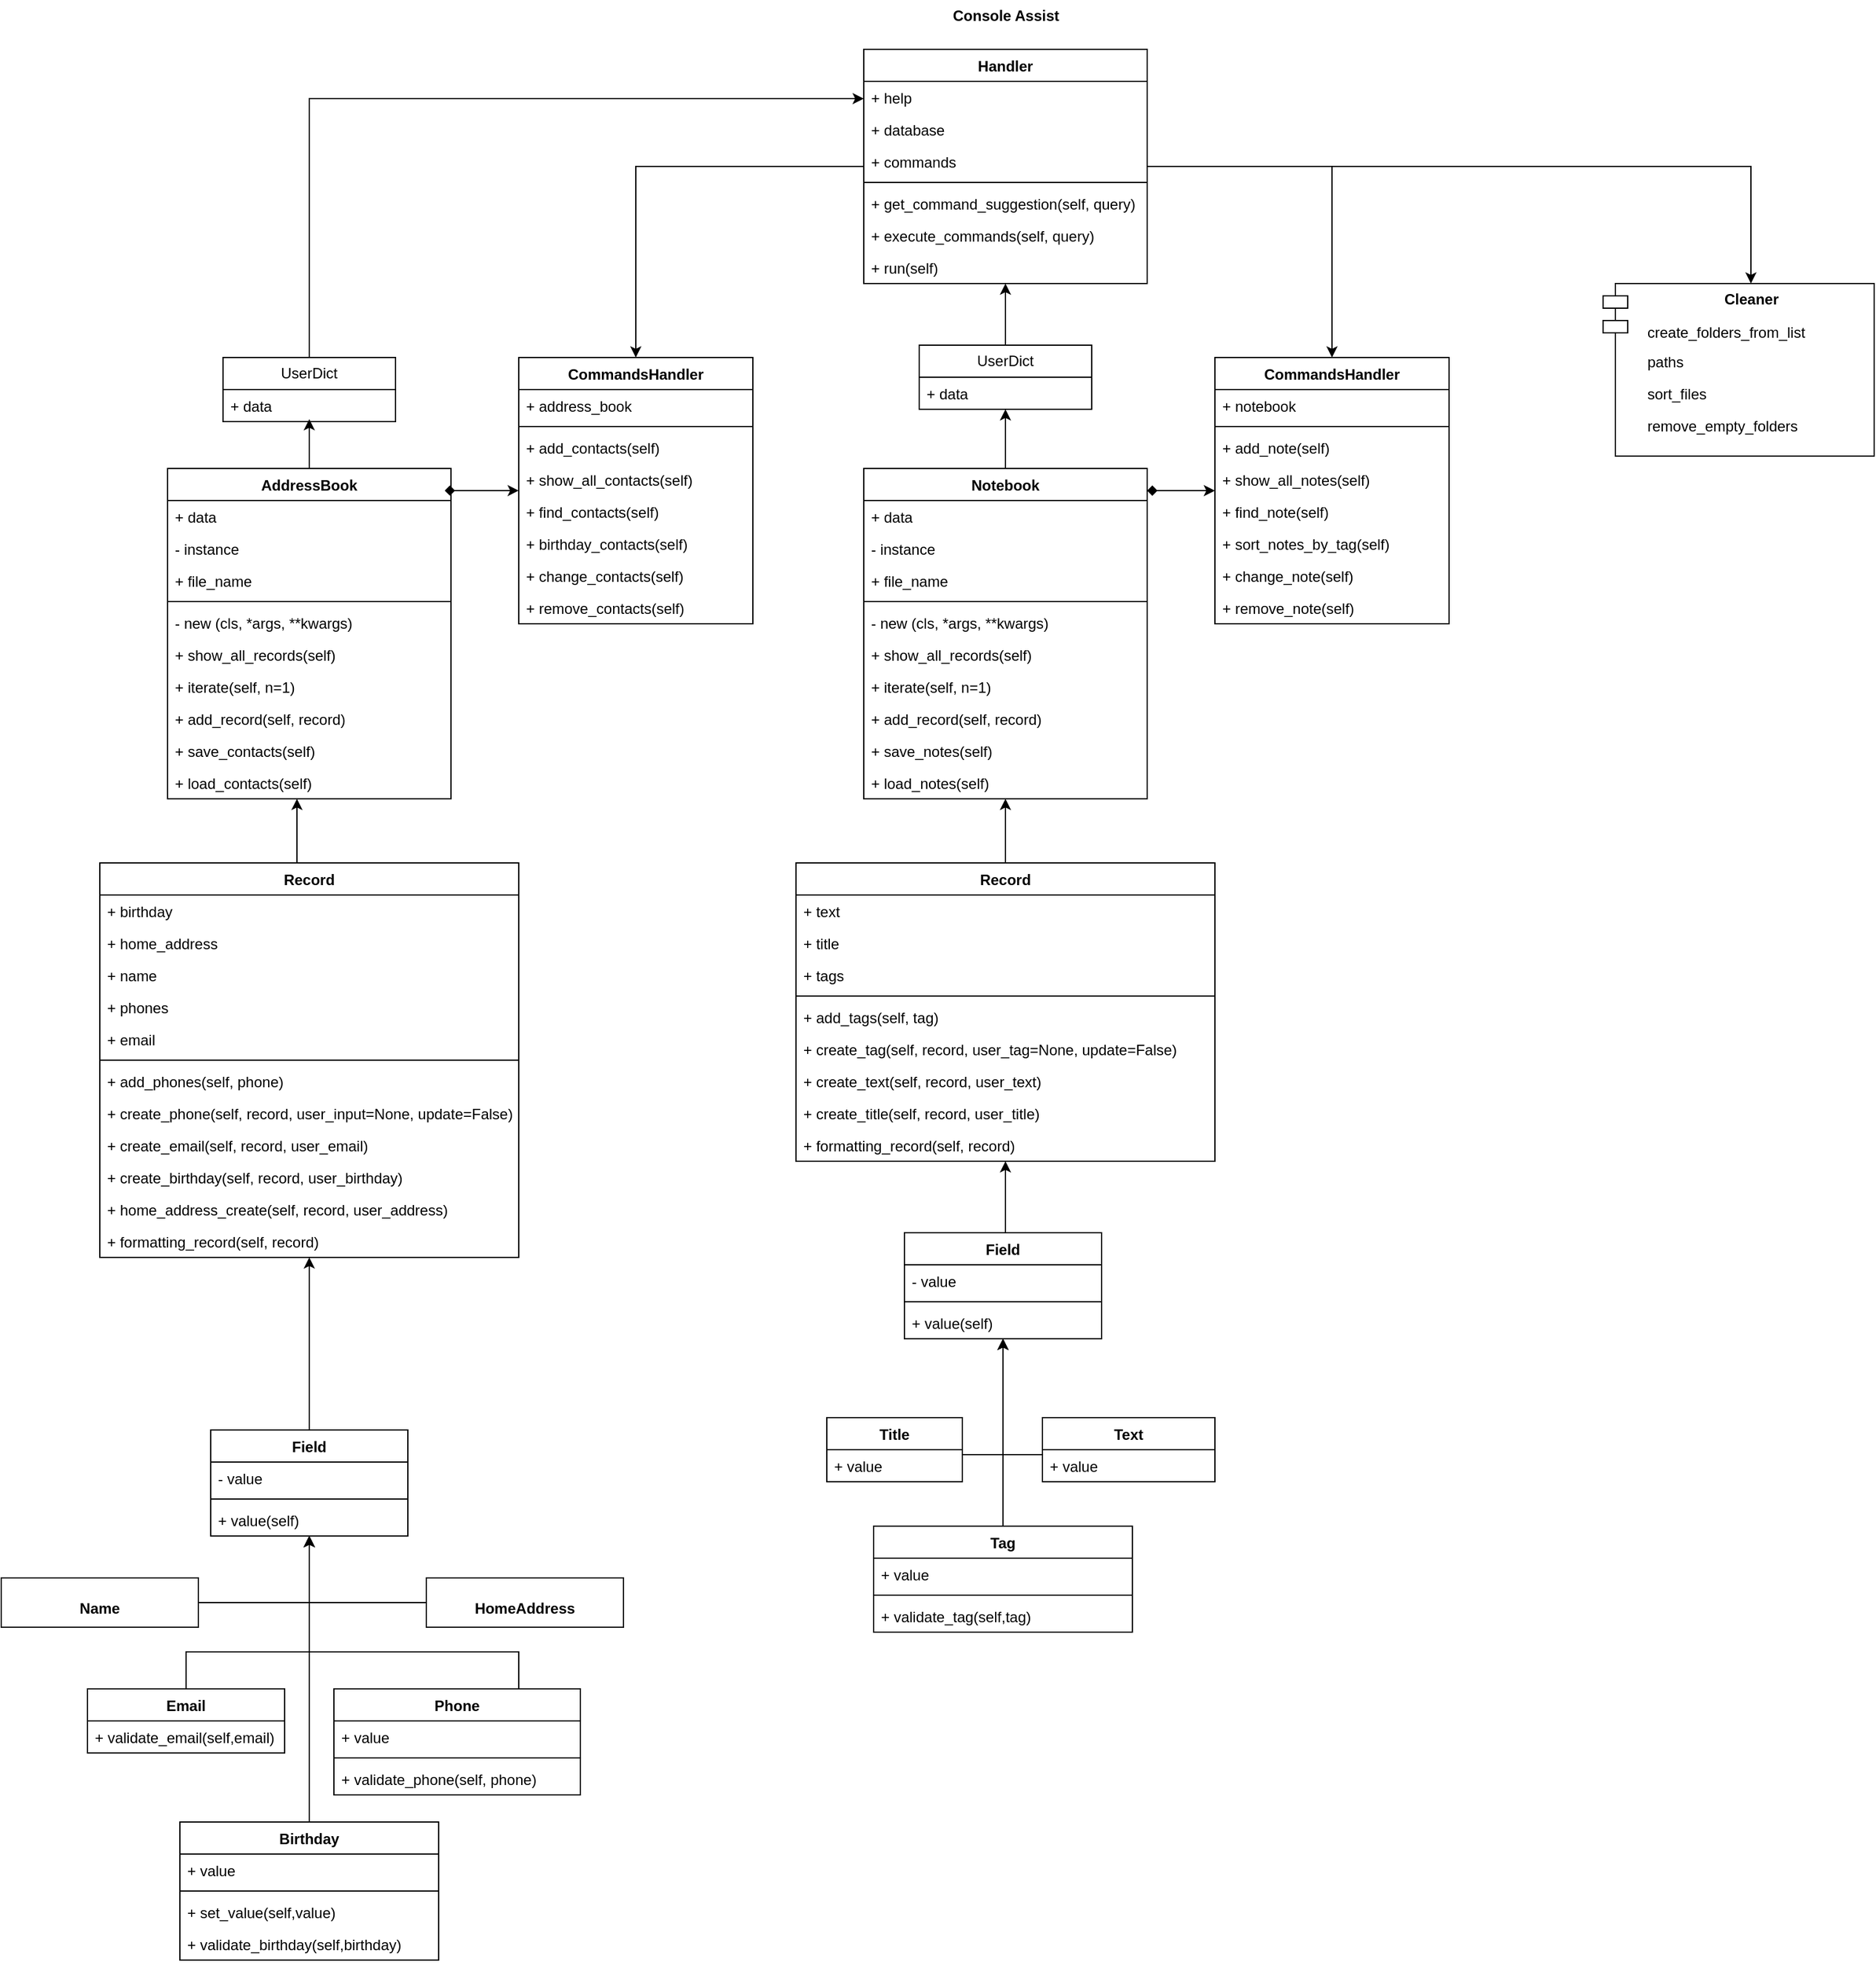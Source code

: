 <mxfile version="21.1.2" type="device">
  <diagram name="Page-1" id="c4acf3e9-155e-7222-9cf6-157b1a14988f">
    <mxGraphModel dx="2212" dy="870" grid="1" gridSize="10" guides="1" tooltips="1" connect="1" arrows="1" fold="1" page="1" pageScale="1" pageWidth="850" pageHeight="1100" background="none" math="0" shadow="0">
      <root>
        <mxCell id="0" />
        <mxCell id="1" parent="0" />
        <mxCell id="0ZI9VP_GlUmrBaYBSFG8-7" value="Console Assist" style="text;align=center;fontStyle=1;verticalAlign=middle;spacingLeft=3;spacingRight=3;strokeColor=none;rotatable=0;points=[[0,0.5],[1,0.5]];portConstraint=eastwest;html=1;" parent="1" vertex="1">
          <mxGeometry x="325" y="10" width="200" height="26" as="geometry" />
        </mxCell>
        <mxCell id="Dd3ZmdGYyWYELju7Y7oA-98" style="edgeStyle=orthogonalEdgeStyle;rounded=0;orthogonalLoop=1;jettySize=auto;html=1;entryX=0.5;entryY=0;entryDx=0;entryDy=0;" parent="1" source="Dd3ZmdGYyWYELju7Y7oA-8" target="Dd3ZmdGYyWYELju7Y7oA-72" edge="1">
          <mxGeometry relative="1" as="geometry" />
        </mxCell>
        <mxCell id="Dd3ZmdGYyWYELju7Y7oA-167" style="edgeStyle=orthogonalEdgeStyle;rounded=0;orthogonalLoop=1;jettySize=auto;html=1;" parent="1" source="Dd3ZmdGYyWYELju7Y7oA-8" target="Dd3ZmdGYyWYELju7Y7oA-156" edge="1">
          <mxGeometry relative="1" as="geometry" />
        </mxCell>
        <mxCell id="Dd3ZmdGYyWYELju7Y7oA-173" style="edgeStyle=orthogonalEdgeStyle;rounded=0;orthogonalLoop=1;jettySize=auto;html=1;" parent="1" source="Dd3ZmdGYyWYELju7Y7oA-8" target="Dd3ZmdGYyWYELju7Y7oA-172" edge="1">
          <mxGeometry relative="1" as="geometry">
            <Array as="points">
              <mxPoint x="1030" y="145" />
            </Array>
          </mxGeometry>
        </mxCell>
        <mxCell id="Dd3ZmdGYyWYELju7Y7oA-8" value="Handler" style="swimlane;fontStyle=1;align=center;verticalAlign=top;childLayout=stackLayout;horizontal=1;startSize=26;horizontalStack=0;resizeParent=1;resizeParentMax=0;resizeLast=0;collapsible=1;marginBottom=0;whiteSpace=wrap;html=1;" parent="1" vertex="1">
          <mxGeometry x="310" y="50" width="230" height="190" as="geometry" />
        </mxCell>
        <mxCell id="Dd3ZmdGYyWYELju7Y7oA-9" value="+ help" style="text;strokeColor=none;fillColor=none;align=left;verticalAlign=top;spacingLeft=4;spacingRight=4;overflow=hidden;rotatable=0;points=[[0,0.5],[1,0.5]];portConstraint=eastwest;whiteSpace=wrap;html=1;" parent="Dd3ZmdGYyWYELju7Y7oA-8" vertex="1">
          <mxGeometry y="26" width="230" height="26" as="geometry" />
        </mxCell>
        <mxCell id="Dd3ZmdGYyWYELju7Y7oA-16" value="+ database" style="text;strokeColor=none;fillColor=none;align=left;verticalAlign=top;spacingLeft=4;spacingRight=4;overflow=hidden;rotatable=0;points=[[0,0.5],[1,0.5]];portConstraint=eastwest;whiteSpace=wrap;html=1;" parent="Dd3ZmdGYyWYELju7Y7oA-8" vertex="1">
          <mxGeometry y="52" width="230" height="26" as="geometry" />
        </mxCell>
        <mxCell id="Dd3ZmdGYyWYELju7Y7oA-15" value="+ commands" style="text;strokeColor=none;fillColor=none;align=left;verticalAlign=top;spacingLeft=4;spacingRight=4;overflow=hidden;rotatable=0;points=[[0,0.5],[1,0.5]];portConstraint=eastwest;whiteSpace=wrap;html=1;" parent="Dd3ZmdGYyWYELju7Y7oA-8" vertex="1">
          <mxGeometry y="78" width="230" height="26" as="geometry" />
        </mxCell>
        <mxCell id="Dd3ZmdGYyWYELju7Y7oA-10" value="" style="line;strokeWidth=1;fillColor=none;align=left;verticalAlign=middle;spacingTop=-1;spacingLeft=3;spacingRight=3;rotatable=0;labelPosition=right;points=[];portConstraint=eastwest;strokeColor=inherit;" parent="Dd3ZmdGYyWYELju7Y7oA-8" vertex="1">
          <mxGeometry y="104" width="230" height="8" as="geometry" />
        </mxCell>
        <mxCell id="Dd3ZmdGYyWYELju7Y7oA-12" value="+ get_command_suggestion(self, query)" style="text;strokeColor=none;fillColor=none;align=left;verticalAlign=top;spacingLeft=4;spacingRight=4;overflow=hidden;rotatable=0;points=[[0,0.5],[1,0.5]];portConstraint=eastwest;whiteSpace=wrap;html=1;" parent="Dd3ZmdGYyWYELju7Y7oA-8" vertex="1">
          <mxGeometry y="112" width="230" height="26" as="geometry" />
        </mxCell>
        <mxCell id="Dd3ZmdGYyWYELju7Y7oA-13" value="+ execute_commands(self, query)" style="text;strokeColor=none;fillColor=none;align=left;verticalAlign=top;spacingLeft=4;spacingRight=4;overflow=hidden;rotatable=0;points=[[0,0.5],[1,0.5]];portConstraint=eastwest;whiteSpace=wrap;html=1;" parent="Dd3ZmdGYyWYELju7Y7oA-8" vertex="1">
          <mxGeometry y="138" width="230" height="26" as="geometry" />
        </mxCell>
        <mxCell id="Dd3ZmdGYyWYELju7Y7oA-11" value="+ run(self)" style="text;strokeColor=none;fillColor=none;align=left;verticalAlign=top;spacingLeft=4;spacingRight=4;overflow=hidden;rotatable=0;points=[[0,0.5],[1,0.5]];portConstraint=eastwest;whiteSpace=wrap;html=1;" parent="Dd3ZmdGYyWYELju7Y7oA-8" vertex="1">
          <mxGeometry y="164" width="230" height="26" as="geometry" />
        </mxCell>
        <mxCell id="Dd3ZmdGYyWYELju7Y7oA-25" style="edgeStyle=orthogonalEdgeStyle;rounded=0;orthogonalLoop=1;jettySize=auto;html=1;" parent="1" source="Dd3ZmdGYyWYELju7Y7oA-20" target="Dd3ZmdGYyWYELju7Y7oA-8" edge="1">
          <mxGeometry relative="1" as="geometry">
            <Array as="points">
              <mxPoint x="-140" y="90" />
            </Array>
          </mxGeometry>
        </mxCell>
        <mxCell id="Dd3ZmdGYyWYELju7Y7oA-20" value="UserDict" style="swimlane;fontStyle=0;childLayout=stackLayout;horizontal=1;startSize=26;fillColor=none;horizontalStack=0;resizeParent=1;resizeParentMax=0;resizeLast=0;collapsible=1;marginBottom=0;whiteSpace=wrap;html=1;" parent="1" vertex="1">
          <mxGeometry x="-210" y="300" width="140" height="52" as="geometry" />
        </mxCell>
        <mxCell id="Dd3ZmdGYyWYELju7Y7oA-21" value="+ data" style="text;strokeColor=none;fillColor=none;align=left;verticalAlign=top;spacingLeft=4;spacingRight=4;overflow=hidden;rotatable=0;points=[[0,0.5],[1,0.5]];portConstraint=eastwest;whiteSpace=wrap;html=1;" parent="Dd3ZmdGYyWYELju7Y7oA-20" vertex="1">
          <mxGeometry y="26" width="140" height="26" as="geometry" />
        </mxCell>
        <mxCell id="Dd3ZmdGYyWYELju7Y7oA-30" style="edgeStyle=orthogonalEdgeStyle;rounded=0;orthogonalLoop=1;jettySize=auto;html=1;" parent="1" source="Dd3ZmdGYyWYELju7Y7oA-26" edge="1">
          <mxGeometry relative="1" as="geometry">
            <mxPoint x="-140" y="350" as="targetPoint" />
          </mxGeometry>
        </mxCell>
        <mxCell id="Dd3ZmdGYyWYELju7Y7oA-26" value="AddressBook" style="swimlane;fontStyle=1;align=center;verticalAlign=top;childLayout=stackLayout;horizontal=1;startSize=26;horizontalStack=0;resizeParent=1;resizeParentMax=0;resizeLast=0;collapsible=1;marginBottom=0;whiteSpace=wrap;html=1;" parent="1" vertex="1">
          <mxGeometry x="-255" y="390" width="230" height="268" as="geometry" />
        </mxCell>
        <mxCell id="Dd3ZmdGYyWYELju7Y7oA-27" value="+ data" style="text;strokeColor=none;fillColor=none;align=left;verticalAlign=top;spacingLeft=4;spacingRight=4;overflow=hidden;rotatable=0;points=[[0,0.5],[1,0.5]];portConstraint=eastwest;whiteSpace=wrap;html=1;" parent="Dd3ZmdGYyWYELju7Y7oA-26" vertex="1">
          <mxGeometry y="26" width="230" height="26" as="geometry" />
        </mxCell>
        <mxCell id="Dd3ZmdGYyWYELju7Y7oA-31" value="- instance" style="text;strokeColor=none;fillColor=none;align=left;verticalAlign=top;spacingLeft=4;spacingRight=4;overflow=hidden;rotatable=0;points=[[0,0.5],[1,0.5]];portConstraint=eastwest;whiteSpace=wrap;html=1;" parent="Dd3ZmdGYyWYELju7Y7oA-26" vertex="1">
          <mxGeometry y="52" width="230" height="26" as="geometry" />
        </mxCell>
        <mxCell id="Dd3ZmdGYyWYELju7Y7oA-32" value="+ file_name" style="text;strokeColor=none;fillColor=none;align=left;verticalAlign=top;spacingLeft=4;spacingRight=4;overflow=hidden;rotatable=0;points=[[0,0.5],[1,0.5]];portConstraint=eastwest;whiteSpace=wrap;html=1;" parent="Dd3ZmdGYyWYELju7Y7oA-26" vertex="1">
          <mxGeometry y="78" width="230" height="26" as="geometry" />
        </mxCell>
        <mxCell id="Dd3ZmdGYyWYELju7Y7oA-28" value="" style="line;strokeWidth=1;fillColor=none;align=left;verticalAlign=middle;spacingTop=-1;spacingLeft=3;spacingRight=3;rotatable=0;labelPosition=right;points=[];portConstraint=eastwest;strokeColor=inherit;" parent="Dd3ZmdGYyWYELju7Y7oA-26" vertex="1">
          <mxGeometry y="104" width="230" height="8" as="geometry" />
        </mxCell>
        <mxCell id="Dd3ZmdGYyWYELju7Y7oA-29" value="- new (cls, *args, **kwargs)" style="text;strokeColor=none;fillColor=none;align=left;verticalAlign=top;spacingLeft=4;spacingRight=4;overflow=hidden;rotatable=0;points=[[0,0.5],[1,0.5]];portConstraint=eastwest;whiteSpace=wrap;html=1;" parent="Dd3ZmdGYyWYELju7Y7oA-26" vertex="1">
          <mxGeometry y="112" width="230" height="26" as="geometry" />
        </mxCell>
        <mxCell id="Dd3ZmdGYyWYELju7Y7oA-35" value="+ show_all_records(self)" style="text;strokeColor=none;fillColor=none;align=left;verticalAlign=top;spacingLeft=4;spacingRight=4;overflow=hidden;rotatable=0;points=[[0,0.5],[1,0.5]];portConstraint=eastwest;whiteSpace=wrap;html=1;" parent="Dd3ZmdGYyWYELju7Y7oA-26" vertex="1">
          <mxGeometry y="138" width="230" height="26" as="geometry" />
        </mxCell>
        <mxCell id="Dd3ZmdGYyWYELju7Y7oA-36" value="+ iterate(self, n=1)" style="text;strokeColor=none;fillColor=none;align=left;verticalAlign=top;spacingLeft=4;spacingRight=4;overflow=hidden;rotatable=0;points=[[0,0.5],[1,0.5]];portConstraint=eastwest;whiteSpace=wrap;html=1;" parent="Dd3ZmdGYyWYELju7Y7oA-26" vertex="1">
          <mxGeometry y="164" width="230" height="26" as="geometry" />
        </mxCell>
        <mxCell id="Dd3ZmdGYyWYELju7Y7oA-34" value="+ add_record(self, record)" style="text;strokeColor=none;fillColor=none;align=left;verticalAlign=top;spacingLeft=4;spacingRight=4;overflow=hidden;rotatable=0;points=[[0,0.5],[1,0.5]];portConstraint=eastwest;whiteSpace=wrap;html=1;" parent="Dd3ZmdGYyWYELju7Y7oA-26" vertex="1">
          <mxGeometry y="190" width="230" height="26" as="geometry" />
        </mxCell>
        <mxCell id="Dd3ZmdGYyWYELju7Y7oA-37" value="+ save_contacts(self)" style="text;strokeColor=none;fillColor=none;align=left;verticalAlign=top;spacingLeft=4;spacingRight=4;overflow=hidden;rotatable=0;points=[[0,0.5],[1,0.5]];portConstraint=eastwest;whiteSpace=wrap;html=1;" parent="Dd3ZmdGYyWYELju7Y7oA-26" vertex="1">
          <mxGeometry y="216" width="230" height="26" as="geometry" />
        </mxCell>
        <mxCell id="Dd3ZmdGYyWYELju7Y7oA-38" value="+ load_contacts(self)" style="text;strokeColor=none;fillColor=none;align=left;verticalAlign=top;spacingLeft=4;spacingRight=4;overflow=hidden;rotatable=0;points=[[0,0.5],[1,0.5]];portConstraint=eastwest;whiteSpace=wrap;html=1;" parent="Dd3ZmdGYyWYELju7Y7oA-26" vertex="1">
          <mxGeometry y="242" width="230" height="26" as="geometry" />
        </mxCell>
        <mxCell id="Dd3ZmdGYyWYELju7Y7oA-96" style="edgeStyle=orthogonalEdgeStyle;rounded=0;orthogonalLoop=1;jettySize=auto;html=1;" parent="1" source="Dd3ZmdGYyWYELju7Y7oA-39" target="Dd3ZmdGYyWYELju7Y7oA-81" edge="1">
          <mxGeometry relative="1" as="geometry" />
        </mxCell>
        <mxCell id="Dd3ZmdGYyWYELju7Y7oA-99" style="edgeStyle=orthogonalEdgeStyle;rounded=0;orthogonalLoop=1;jettySize=auto;html=1;entryX=0.978;entryY=0.067;entryDx=0;entryDy=0;entryPerimeter=0;endArrow=diamond;endFill=1;startArrow=classic;startFill=1;" parent="1" source="Dd3ZmdGYyWYELju7Y7oA-72" target="Dd3ZmdGYyWYELju7Y7oA-26" edge="1">
          <mxGeometry relative="1" as="geometry" />
        </mxCell>
        <mxCell id="Dd3ZmdGYyWYELju7Y7oA-72" value="CommandsHandler" style="swimlane;fontStyle=1;align=center;verticalAlign=top;childLayout=stackLayout;horizontal=1;startSize=26;horizontalStack=0;resizeParent=1;resizeParentMax=0;resizeLast=0;collapsible=1;marginBottom=0;whiteSpace=wrap;html=1;" parent="1" vertex="1">
          <mxGeometry x="30" y="300" width="190" height="216" as="geometry" />
        </mxCell>
        <mxCell id="Dd3ZmdGYyWYELju7Y7oA-73" value="+ address_book" style="text;strokeColor=none;fillColor=none;align=left;verticalAlign=top;spacingLeft=4;spacingRight=4;overflow=hidden;rotatable=0;points=[[0,0.5],[1,0.5]];portConstraint=eastwest;whiteSpace=wrap;html=1;" parent="Dd3ZmdGYyWYELju7Y7oA-72" vertex="1">
          <mxGeometry y="26" width="190" height="26" as="geometry" />
        </mxCell>
        <mxCell id="Dd3ZmdGYyWYELju7Y7oA-74" value="" style="line;strokeWidth=1;fillColor=none;align=left;verticalAlign=middle;spacingTop=-1;spacingLeft=3;spacingRight=3;rotatable=0;labelPosition=right;points=[];portConstraint=eastwest;strokeColor=inherit;" parent="Dd3ZmdGYyWYELju7Y7oA-72" vertex="1">
          <mxGeometry y="52" width="190" height="8" as="geometry" />
        </mxCell>
        <mxCell id="Dd3ZmdGYyWYELju7Y7oA-75" value="+ add_contacts(self)" style="text;strokeColor=none;fillColor=none;align=left;verticalAlign=top;spacingLeft=4;spacingRight=4;overflow=hidden;rotatable=0;points=[[0,0.5],[1,0.5]];portConstraint=eastwest;whiteSpace=wrap;html=1;" parent="Dd3ZmdGYyWYELju7Y7oA-72" vertex="1">
          <mxGeometry y="60" width="190" height="26" as="geometry" />
        </mxCell>
        <mxCell id="Dd3ZmdGYyWYELju7Y7oA-76" value="+ show_all_contacts(self)" style="text;strokeColor=none;fillColor=none;align=left;verticalAlign=top;spacingLeft=4;spacingRight=4;overflow=hidden;rotatable=0;points=[[0,0.5],[1,0.5]];portConstraint=eastwest;whiteSpace=wrap;html=1;" parent="Dd3ZmdGYyWYELju7Y7oA-72" vertex="1">
          <mxGeometry y="86" width="190" height="26" as="geometry" />
        </mxCell>
        <mxCell id="Dd3ZmdGYyWYELju7Y7oA-79" value="+ find_contacts(self)" style="text;strokeColor=none;fillColor=none;align=left;verticalAlign=top;spacingLeft=4;spacingRight=4;overflow=hidden;rotatable=0;points=[[0,0.5],[1,0.5]];portConstraint=eastwest;whiteSpace=wrap;html=1;" parent="Dd3ZmdGYyWYELju7Y7oA-72" vertex="1">
          <mxGeometry y="112" width="190" height="26" as="geometry" />
        </mxCell>
        <mxCell id="Dd3ZmdGYyWYELju7Y7oA-80" value="+ birthday_contacts(self)" style="text;strokeColor=none;fillColor=none;align=left;verticalAlign=top;spacingLeft=4;spacingRight=4;overflow=hidden;rotatable=0;points=[[0,0.5],[1,0.5]];portConstraint=eastwest;whiteSpace=wrap;html=1;" parent="Dd3ZmdGYyWYELju7Y7oA-72" vertex="1">
          <mxGeometry y="138" width="190" height="26" as="geometry" />
        </mxCell>
        <mxCell id="Dd3ZmdGYyWYELju7Y7oA-78" value="+ change_contacts(self)" style="text;strokeColor=none;fillColor=none;align=left;verticalAlign=top;spacingLeft=4;spacingRight=4;overflow=hidden;rotatable=0;points=[[0,0.5],[1,0.5]];portConstraint=eastwest;whiteSpace=wrap;html=1;" parent="Dd3ZmdGYyWYELju7Y7oA-72" vertex="1">
          <mxGeometry y="164" width="190" height="26" as="geometry" />
        </mxCell>
        <mxCell id="Dd3ZmdGYyWYELju7Y7oA-77" value="+ remove_contacts(self)" style="text;strokeColor=none;fillColor=none;align=left;verticalAlign=top;spacingLeft=4;spacingRight=4;overflow=hidden;rotatable=0;points=[[0,0.5],[1,0.5]];portConstraint=eastwest;whiteSpace=wrap;html=1;" parent="Dd3ZmdGYyWYELju7Y7oA-72" vertex="1">
          <mxGeometry y="190" width="190" height="26" as="geometry" />
        </mxCell>
        <mxCell id="Dd3ZmdGYyWYELju7Y7oA-94" style="edgeStyle=orthogonalEdgeStyle;rounded=0;orthogonalLoop=1;jettySize=auto;html=1;" parent="1" source="Dd3ZmdGYyWYELju7Y7oA-81" target="Dd3ZmdGYyWYELju7Y7oA-26" edge="1">
          <mxGeometry relative="1" as="geometry">
            <Array as="points">
              <mxPoint x="-150" y="690" />
              <mxPoint x="-150" y="690" />
            </Array>
          </mxGeometry>
        </mxCell>
        <mxCell id="Dd3ZmdGYyWYELju7Y7oA-81" value="Record" style="swimlane;fontStyle=1;align=center;verticalAlign=top;childLayout=stackLayout;horizontal=1;startSize=26;horizontalStack=0;resizeParent=1;resizeParentMax=0;resizeLast=0;collapsible=1;marginBottom=0;whiteSpace=wrap;html=1;" parent="1" vertex="1">
          <mxGeometry x="-310" y="710" width="340" height="320" as="geometry" />
        </mxCell>
        <mxCell id="Dd3ZmdGYyWYELju7Y7oA-82" value="+ birthday" style="text;strokeColor=none;fillColor=none;align=left;verticalAlign=top;spacingLeft=4;spacingRight=4;overflow=hidden;rotatable=0;points=[[0,0.5],[1,0.5]];portConstraint=eastwest;whiteSpace=wrap;html=1;" parent="Dd3ZmdGYyWYELju7Y7oA-81" vertex="1">
          <mxGeometry y="26" width="340" height="26" as="geometry" />
        </mxCell>
        <mxCell id="Dd3ZmdGYyWYELju7Y7oA-85" value="+ home_address" style="text;strokeColor=none;fillColor=none;align=left;verticalAlign=top;spacingLeft=4;spacingRight=4;overflow=hidden;rotatable=0;points=[[0,0.5],[1,0.5]];portConstraint=eastwest;whiteSpace=wrap;html=1;" parent="Dd3ZmdGYyWYELju7Y7oA-81" vertex="1">
          <mxGeometry y="52" width="340" height="26" as="geometry" />
        </mxCell>
        <mxCell id="Dd3ZmdGYyWYELju7Y7oA-88" value="+ name" style="text;strokeColor=none;fillColor=none;align=left;verticalAlign=top;spacingLeft=4;spacingRight=4;overflow=hidden;rotatable=0;points=[[0,0.5],[1,0.5]];portConstraint=eastwest;whiteSpace=wrap;html=1;" parent="Dd3ZmdGYyWYELju7Y7oA-81" vertex="1">
          <mxGeometry y="78" width="340" height="26" as="geometry" />
        </mxCell>
        <mxCell id="Dd3ZmdGYyWYELju7Y7oA-87" value="+ phones" style="text;strokeColor=none;fillColor=none;align=left;verticalAlign=top;spacingLeft=4;spacingRight=4;overflow=hidden;rotatable=0;points=[[0,0.5],[1,0.5]];portConstraint=eastwest;whiteSpace=wrap;html=1;" parent="Dd3ZmdGYyWYELju7Y7oA-81" vertex="1">
          <mxGeometry y="104" width="340" height="26" as="geometry" />
        </mxCell>
        <mxCell id="Dd3ZmdGYyWYELju7Y7oA-86" value="+ email" style="text;strokeColor=none;fillColor=none;align=left;verticalAlign=top;spacingLeft=4;spacingRight=4;overflow=hidden;rotatable=0;points=[[0,0.5],[1,0.5]];portConstraint=eastwest;whiteSpace=wrap;html=1;" parent="Dd3ZmdGYyWYELju7Y7oA-81" vertex="1">
          <mxGeometry y="130" width="340" height="26" as="geometry" />
        </mxCell>
        <mxCell id="Dd3ZmdGYyWYELju7Y7oA-83" value="" style="line;strokeWidth=1;fillColor=none;align=left;verticalAlign=middle;spacingTop=-1;spacingLeft=3;spacingRight=3;rotatable=0;labelPosition=right;points=[];portConstraint=eastwest;strokeColor=inherit;" parent="Dd3ZmdGYyWYELju7Y7oA-81" vertex="1">
          <mxGeometry y="156" width="340" height="8" as="geometry" />
        </mxCell>
        <mxCell id="Dd3ZmdGYyWYELju7Y7oA-84" value="+ add_phones(self, phone)" style="text;strokeColor=none;fillColor=none;align=left;verticalAlign=top;spacingLeft=4;spacingRight=4;overflow=hidden;rotatable=0;points=[[0,0.5],[1,0.5]];portConstraint=eastwest;whiteSpace=wrap;html=1;" parent="Dd3ZmdGYyWYELju7Y7oA-81" vertex="1">
          <mxGeometry y="164" width="340" height="26" as="geometry" />
        </mxCell>
        <mxCell id="Dd3ZmdGYyWYELju7Y7oA-89" value="+ create_phone(self, record, user_input=None, update=False)" style="text;strokeColor=none;fillColor=none;align=left;verticalAlign=top;spacingLeft=4;spacingRight=4;overflow=hidden;rotatable=0;points=[[0,0.5],[1,0.5]];portConstraint=eastwest;whiteSpace=wrap;html=1;" parent="Dd3ZmdGYyWYELju7Y7oA-81" vertex="1">
          <mxGeometry y="190" width="340" height="26" as="geometry" />
        </mxCell>
        <mxCell id="Dd3ZmdGYyWYELju7Y7oA-91" value="+ create_email(self, record, user_email)" style="text;strokeColor=none;fillColor=none;align=left;verticalAlign=top;spacingLeft=4;spacingRight=4;overflow=hidden;rotatable=0;points=[[0,0.5],[1,0.5]];portConstraint=eastwest;whiteSpace=wrap;html=1;" parent="Dd3ZmdGYyWYELju7Y7oA-81" vertex="1">
          <mxGeometry y="216" width="340" height="26" as="geometry" />
        </mxCell>
        <mxCell id="Dd3ZmdGYyWYELju7Y7oA-92" value="+ create_birthday(self, record, user_birthday)" style="text;strokeColor=none;fillColor=none;align=left;verticalAlign=top;spacingLeft=4;spacingRight=4;overflow=hidden;rotatable=0;points=[[0,0.5],[1,0.5]];portConstraint=eastwest;whiteSpace=wrap;html=1;" parent="Dd3ZmdGYyWYELju7Y7oA-81" vertex="1">
          <mxGeometry y="242" width="340" height="26" as="geometry" />
        </mxCell>
        <mxCell id="Dd3ZmdGYyWYELju7Y7oA-90" value="+ home_address_create(self, record, user_address)" style="text;strokeColor=none;fillColor=none;align=left;verticalAlign=top;spacingLeft=4;spacingRight=4;overflow=hidden;rotatable=0;points=[[0,0.5],[1,0.5]];portConstraint=eastwest;whiteSpace=wrap;html=1;" parent="Dd3ZmdGYyWYELju7Y7oA-81" vertex="1">
          <mxGeometry y="268" width="340" height="26" as="geometry" />
        </mxCell>
        <mxCell id="Dd3ZmdGYyWYELju7Y7oA-93" value="+ formatting_record(self, record)" style="text;strokeColor=none;fillColor=none;align=left;verticalAlign=top;spacingLeft=4;spacingRight=4;overflow=hidden;rotatable=0;points=[[0,0.5],[1,0.5]];portConstraint=eastwest;whiteSpace=wrap;html=1;" parent="Dd3ZmdGYyWYELju7Y7oA-81" vertex="1">
          <mxGeometry y="294" width="340" height="26" as="geometry" />
        </mxCell>
        <mxCell id="Dd3ZmdGYyWYELju7Y7oA-97" value="" style="group" parent="1" vertex="1" connectable="0">
          <mxGeometry x="-390" y="1170" width="505" height="430" as="geometry" />
        </mxCell>
        <mxCell id="Dd3ZmdGYyWYELju7Y7oA-39" value="Field" style="swimlane;fontStyle=1;align=center;verticalAlign=top;childLayout=stackLayout;horizontal=1;startSize=26;horizontalStack=0;resizeParent=1;resizeParentMax=0;resizeLast=0;collapsible=1;marginBottom=0;whiteSpace=wrap;html=1;" parent="Dd3ZmdGYyWYELju7Y7oA-97" vertex="1">
          <mxGeometry x="170" width="160" height="86" as="geometry" />
        </mxCell>
        <mxCell id="Dd3ZmdGYyWYELju7Y7oA-40" value="- value" style="text;strokeColor=none;fillColor=none;align=left;verticalAlign=top;spacingLeft=4;spacingRight=4;overflow=hidden;rotatable=0;points=[[0,0.5],[1,0.5]];portConstraint=eastwest;whiteSpace=wrap;html=1;" parent="Dd3ZmdGYyWYELju7Y7oA-39" vertex="1">
          <mxGeometry y="26" width="160" height="26" as="geometry" />
        </mxCell>
        <mxCell id="Dd3ZmdGYyWYELju7Y7oA-41" value="" style="line;strokeWidth=1;fillColor=none;align=left;verticalAlign=middle;spacingTop=-1;spacingLeft=3;spacingRight=3;rotatable=0;labelPosition=right;points=[];portConstraint=eastwest;strokeColor=inherit;" parent="Dd3ZmdGYyWYELju7Y7oA-39" vertex="1">
          <mxGeometry y="52" width="160" height="8" as="geometry" />
        </mxCell>
        <mxCell id="Dd3ZmdGYyWYELju7Y7oA-42" value="+ value(self)" style="text;strokeColor=none;fillColor=none;align=left;verticalAlign=top;spacingLeft=4;spacingRight=4;overflow=hidden;rotatable=0;points=[[0,0.5],[1,0.5]];portConstraint=eastwest;whiteSpace=wrap;html=1;" parent="Dd3ZmdGYyWYELju7Y7oA-39" vertex="1">
          <mxGeometry y="60" width="160" height="26" as="geometry" />
        </mxCell>
        <mxCell id="Dd3ZmdGYyWYELju7Y7oA-68" style="edgeStyle=orthogonalEdgeStyle;rounded=0;orthogonalLoop=1;jettySize=auto;html=1;" parent="Dd3ZmdGYyWYELju7Y7oA-97" source="Dd3ZmdGYyWYELju7Y7oA-48" target="Dd3ZmdGYyWYELju7Y7oA-39" edge="1">
          <mxGeometry relative="1" as="geometry">
            <Array as="points">
              <mxPoint x="250" y="180" />
            </Array>
          </mxGeometry>
        </mxCell>
        <mxCell id="Dd3ZmdGYyWYELju7Y7oA-48" value="Email" style="swimlane;fontStyle=1;align=center;verticalAlign=top;childLayout=stackLayout;horizontal=1;startSize=26;horizontalStack=0;resizeParent=1;resizeParentMax=0;resizeLast=0;collapsible=1;marginBottom=0;whiteSpace=wrap;html=1;" parent="Dd3ZmdGYyWYELju7Y7oA-97" vertex="1">
          <mxGeometry x="70" y="210" width="160" height="52" as="geometry" />
        </mxCell>
        <mxCell id="Dd3ZmdGYyWYELju7Y7oA-51" value="+ validate_email(self,email)" style="text;strokeColor=none;fillColor=none;align=left;verticalAlign=top;spacingLeft=4;spacingRight=4;overflow=hidden;rotatable=0;points=[[0,0.5],[1,0.5]];portConstraint=eastwest;whiteSpace=wrap;html=1;" parent="Dd3ZmdGYyWYELju7Y7oA-48" vertex="1">
          <mxGeometry y="26" width="160" height="26" as="geometry" />
        </mxCell>
        <mxCell id="Dd3ZmdGYyWYELju7Y7oA-69" style="edgeStyle=orthogonalEdgeStyle;rounded=0;orthogonalLoop=1;jettySize=auto;html=1;" parent="Dd3ZmdGYyWYELju7Y7oA-97" source="Dd3ZmdGYyWYELju7Y7oA-53" target="Dd3ZmdGYyWYELju7Y7oA-39" edge="1">
          <mxGeometry relative="1" as="geometry">
            <Array as="points">
              <mxPoint x="420" y="180" />
              <mxPoint x="250" y="180" />
            </Array>
          </mxGeometry>
        </mxCell>
        <mxCell id="Dd3ZmdGYyWYELju7Y7oA-53" value="Phone" style="swimlane;fontStyle=1;align=center;verticalAlign=top;childLayout=stackLayout;horizontal=1;startSize=26;horizontalStack=0;resizeParent=1;resizeParentMax=0;resizeLast=0;collapsible=1;marginBottom=0;whiteSpace=wrap;html=1;" parent="Dd3ZmdGYyWYELju7Y7oA-97" vertex="1">
          <mxGeometry x="270" y="210" width="200" height="86" as="geometry" />
        </mxCell>
        <mxCell id="Dd3ZmdGYyWYELju7Y7oA-54" value="+ value" style="text;strokeColor=none;fillColor=none;align=left;verticalAlign=top;spacingLeft=4;spacingRight=4;overflow=hidden;rotatable=0;points=[[0,0.5],[1,0.5]];portConstraint=eastwest;whiteSpace=wrap;html=1;" parent="Dd3ZmdGYyWYELju7Y7oA-53" vertex="1">
          <mxGeometry y="26" width="200" height="26" as="geometry" />
        </mxCell>
        <mxCell id="Dd3ZmdGYyWYELju7Y7oA-55" value="" style="line;strokeWidth=1;fillColor=none;align=left;verticalAlign=middle;spacingTop=-1;spacingLeft=3;spacingRight=3;rotatable=0;labelPosition=right;points=[];portConstraint=eastwest;strokeColor=inherit;" parent="Dd3ZmdGYyWYELju7Y7oA-53" vertex="1">
          <mxGeometry y="52" width="200" height="8" as="geometry" />
        </mxCell>
        <mxCell id="Dd3ZmdGYyWYELju7Y7oA-56" value="+ validate_phone(self, phone)" style="text;strokeColor=none;fillColor=none;align=left;verticalAlign=top;spacingLeft=4;spacingRight=4;overflow=hidden;rotatable=0;points=[[0,0.5],[1,0.5]];portConstraint=eastwest;whiteSpace=wrap;html=1;" parent="Dd3ZmdGYyWYELju7Y7oA-53" vertex="1">
          <mxGeometry y="60" width="200" height="26" as="geometry" />
        </mxCell>
        <mxCell id="Dd3ZmdGYyWYELju7Y7oA-70" style="edgeStyle=orthogonalEdgeStyle;rounded=0;orthogonalLoop=1;jettySize=auto;html=1;" parent="Dd3ZmdGYyWYELju7Y7oA-97" source="Dd3ZmdGYyWYELju7Y7oA-57" target="Dd3ZmdGYyWYELju7Y7oA-39" edge="1">
          <mxGeometry relative="1" as="geometry" />
        </mxCell>
        <mxCell id="Dd3ZmdGYyWYELju7Y7oA-57" value="&lt;p style=&quot;margin:0px;margin-top:4px;text-align:center;&quot;&gt;&lt;br&gt;&lt;b&gt;HomeAddress&lt;/b&gt;&lt;/p&gt;" style="verticalAlign=top;align=left;overflow=fill;fontSize=12;fontFamily=Helvetica;html=1;whiteSpace=wrap;" parent="Dd3ZmdGYyWYELju7Y7oA-97" vertex="1">
          <mxGeometry x="345" y="120" width="160" height="40" as="geometry" />
        </mxCell>
        <mxCell id="Dd3ZmdGYyWYELju7Y7oA-67" style="edgeStyle=orthogonalEdgeStyle;rounded=0;orthogonalLoop=1;jettySize=auto;html=1;" parent="Dd3ZmdGYyWYELju7Y7oA-97" source="Dd3ZmdGYyWYELju7Y7oA-60" target="Dd3ZmdGYyWYELju7Y7oA-39" edge="1">
          <mxGeometry relative="1" as="geometry" />
        </mxCell>
        <mxCell id="Dd3ZmdGYyWYELju7Y7oA-60" value="&lt;p style=&quot;margin:0px;margin-top:4px;text-align:center;&quot;&gt;&lt;br&gt;&lt;b&gt;Name&lt;/b&gt;&lt;/p&gt;" style="verticalAlign=top;align=left;overflow=fill;fontSize=12;fontFamily=Helvetica;html=1;whiteSpace=wrap;" parent="Dd3ZmdGYyWYELju7Y7oA-97" vertex="1">
          <mxGeometry y="120" width="160" height="40" as="geometry" />
        </mxCell>
        <mxCell id="Dd3ZmdGYyWYELju7Y7oA-71" style="edgeStyle=orthogonalEdgeStyle;rounded=0;orthogonalLoop=1;jettySize=auto;html=1;" parent="Dd3ZmdGYyWYELju7Y7oA-97" source="Dd3ZmdGYyWYELju7Y7oA-62" target="Dd3ZmdGYyWYELju7Y7oA-39" edge="1">
          <mxGeometry relative="1" as="geometry" />
        </mxCell>
        <mxCell id="Dd3ZmdGYyWYELju7Y7oA-62" value="Birthday" style="swimlane;fontStyle=1;align=center;verticalAlign=top;childLayout=stackLayout;horizontal=1;startSize=26;horizontalStack=0;resizeParent=1;resizeParentMax=0;resizeLast=0;collapsible=1;marginBottom=0;whiteSpace=wrap;html=1;" parent="Dd3ZmdGYyWYELju7Y7oA-97" vertex="1">
          <mxGeometry x="145" y="318" width="210" height="112" as="geometry" />
        </mxCell>
        <mxCell id="Dd3ZmdGYyWYELju7Y7oA-63" value="+ value" style="text;strokeColor=none;fillColor=none;align=left;verticalAlign=top;spacingLeft=4;spacingRight=4;overflow=hidden;rotatable=0;points=[[0,0.5],[1,0.5]];portConstraint=eastwest;whiteSpace=wrap;html=1;" parent="Dd3ZmdGYyWYELju7Y7oA-62" vertex="1">
          <mxGeometry y="26" width="210" height="26" as="geometry" />
        </mxCell>
        <mxCell id="Dd3ZmdGYyWYELju7Y7oA-64" value="" style="line;strokeWidth=1;fillColor=none;align=left;verticalAlign=middle;spacingTop=-1;spacingLeft=3;spacingRight=3;rotatable=0;labelPosition=right;points=[];portConstraint=eastwest;strokeColor=inherit;" parent="Dd3ZmdGYyWYELju7Y7oA-62" vertex="1">
          <mxGeometry y="52" width="210" height="8" as="geometry" />
        </mxCell>
        <mxCell id="Dd3ZmdGYyWYELju7Y7oA-65" value="+ set_value(self,value)" style="text;strokeColor=none;fillColor=none;align=left;verticalAlign=top;spacingLeft=4;spacingRight=4;overflow=hidden;rotatable=0;points=[[0,0.5],[1,0.5]];portConstraint=eastwest;whiteSpace=wrap;html=1;" parent="Dd3ZmdGYyWYELju7Y7oA-62" vertex="1">
          <mxGeometry y="60" width="210" height="26" as="geometry" />
        </mxCell>
        <mxCell id="Dd3ZmdGYyWYELju7Y7oA-66" value="+ validate_birthday(self,birthday)&amp;nbsp;" style="text;strokeColor=none;fillColor=none;align=left;verticalAlign=top;spacingLeft=4;spacingRight=4;overflow=hidden;rotatable=0;points=[[0,0.5],[1,0.5]];portConstraint=eastwest;whiteSpace=wrap;html=1;" parent="Dd3ZmdGYyWYELju7Y7oA-62" vertex="1">
          <mxGeometry y="86" width="210" height="26" as="geometry" />
        </mxCell>
        <mxCell id="Dd3ZmdGYyWYELju7Y7oA-113" style="edgeStyle=orthogonalEdgeStyle;rounded=0;orthogonalLoop=1;jettySize=auto;html=1;" parent="1" source="Dd3ZmdGYyWYELju7Y7oA-100" target="Dd3ZmdGYyWYELju7Y7oA-8" edge="1">
          <mxGeometry relative="1" as="geometry" />
        </mxCell>
        <mxCell id="Dd3ZmdGYyWYELju7Y7oA-100" value="UserDict" style="swimlane;fontStyle=0;childLayout=stackLayout;horizontal=1;startSize=26;fillColor=none;horizontalStack=0;resizeParent=1;resizeParentMax=0;resizeLast=0;collapsible=1;marginBottom=0;whiteSpace=wrap;html=1;" parent="1" vertex="1">
          <mxGeometry x="355" y="290" width="140" height="52" as="geometry" />
        </mxCell>
        <mxCell id="Dd3ZmdGYyWYELju7Y7oA-101" value="+ data" style="text;strokeColor=none;fillColor=none;align=left;verticalAlign=top;spacingLeft=4;spacingRight=4;overflow=hidden;rotatable=0;points=[[0,0.5],[1,0.5]];portConstraint=eastwest;whiteSpace=wrap;html=1;" parent="Dd3ZmdGYyWYELju7Y7oA-100" vertex="1">
          <mxGeometry y="26" width="140" height="26" as="geometry" />
        </mxCell>
        <mxCell id="Dd3ZmdGYyWYELju7Y7oA-114" style="edgeStyle=orthogonalEdgeStyle;rounded=0;orthogonalLoop=1;jettySize=auto;html=1;" parent="1" source="Dd3ZmdGYyWYELju7Y7oA-102" target="Dd3ZmdGYyWYELju7Y7oA-100" edge="1">
          <mxGeometry relative="1" as="geometry" />
        </mxCell>
        <mxCell id="Dd3ZmdGYyWYELju7Y7oA-165" style="edgeStyle=orthogonalEdgeStyle;rounded=0;orthogonalLoop=1;jettySize=auto;html=1;endArrow=classic;endFill=1;startArrow=diamond;startFill=1;" parent="1" source="Dd3ZmdGYyWYELju7Y7oA-102" target="Dd3ZmdGYyWYELju7Y7oA-156" edge="1">
          <mxGeometry relative="1" as="geometry">
            <Array as="points">
              <mxPoint x="560" y="408" />
              <mxPoint x="560" y="408" />
            </Array>
          </mxGeometry>
        </mxCell>
        <mxCell id="Dd3ZmdGYyWYELju7Y7oA-102" value="Notebook" style="swimlane;fontStyle=1;align=center;verticalAlign=top;childLayout=stackLayout;horizontal=1;startSize=26;horizontalStack=0;resizeParent=1;resizeParentMax=0;resizeLast=0;collapsible=1;marginBottom=0;whiteSpace=wrap;html=1;" parent="1" vertex="1">
          <mxGeometry x="310" y="390" width="230" height="268" as="geometry" />
        </mxCell>
        <mxCell id="Dd3ZmdGYyWYELju7Y7oA-103" value="+ data" style="text;strokeColor=none;fillColor=none;align=left;verticalAlign=top;spacingLeft=4;spacingRight=4;overflow=hidden;rotatable=0;points=[[0,0.5],[1,0.5]];portConstraint=eastwest;whiteSpace=wrap;html=1;" parent="Dd3ZmdGYyWYELju7Y7oA-102" vertex="1">
          <mxGeometry y="26" width="230" height="26" as="geometry" />
        </mxCell>
        <mxCell id="Dd3ZmdGYyWYELju7Y7oA-104" value="- instance" style="text;strokeColor=none;fillColor=none;align=left;verticalAlign=top;spacingLeft=4;spacingRight=4;overflow=hidden;rotatable=0;points=[[0,0.5],[1,0.5]];portConstraint=eastwest;whiteSpace=wrap;html=1;" parent="Dd3ZmdGYyWYELju7Y7oA-102" vertex="1">
          <mxGeometry y="52" width="230" height="26" as="geometry" />
        </mxCell>
        <mxCell id="Dd3ZmdGYyWYELju7Y7oA-105" value="+ file_name" style="text;strokeColor=none;fillColor=none;align=left;verticalAlign=top;spacingLeft=4;spacingRight=4;overflow=hidden;rotatable=0;points=[[0,0.5],[1,0.5]];portConstraint=eastwest;whiteSpace=wrap;html=1;" parent="Dd3ZmdGYyWYELju7Y7oA-102" vertex="1">
          <mxGeometry y="78" width="230" height="26" as="geometry" />
        </mxCell>
        <mxCell id="Dd3ZmdGYyWYELju7Y7oA-106" value="" style="line;strokeWidth=1;fillColor=none;align=left;verticalAlign=middle;spacingTop=-1;spacingLeft=3;spacingRight=3;rotatable=0;labelPosition=right;points=[];portConstraint=eastwest;strokeColor=inherit;" parent="Dd3ZmdGYyWYELju7Y7oA-102" vertex="1">
          <mxGeometry y="104" width="230" height="8" as="geometry" />
        </mxCell>
        <mxCell id="Dd3ZmdGYyWYELju7Y7oA-107" value="- new (cls, *args, **kwargs)" style="text;strokeColor=none;fillColor=none;align=left;verticalAlign=top;spacingLeft=4;spacingRight=4;overflow=hidden;rotatable=0;points=[[0,0.5],[1,0.5]];portConstraint=eastwest;whiteSpace=wrap;html=1;" parent="Dd3ZmdGYyWYELju7Y7oA-102" vertex="1">
          <mxGeometry y="112" width="230" height="26" as="geometry" />
        </mxCell>
        <mxCell id="Dd3ZmdGYyWYELju7Y7oA-108" value="+ show_all_records(self)" style="text;strokeColor=none;fillColor=none;align=left;verticalAlign=top;spacingLeft=4;spacingRight=4;overflow=hidden;rotatable=0;points=[[0,0.5],[1,0.5]];portConstraint=eastwest;whiteSpace=wrap;html=1;" parent="Dd3ZmdGYyWYELju7Y7oA-102" vertex="1">
          <mxGeometry y="138" width="230" height="26" as="geometry" />
        </mxCell>
        <mxCell id="Dd3ZmdGYyWYELju7Y7oA-109" value="+ iterate(self, n=1)" style="text;strokeColor=none;fillColor=none;align=left;verticalAlign=top;spacingLeft=4;spacingRight=4;overflow=hidden;rotatable=0;points=[[0,0.5],[1,0.5]];portConstraint=eastwest;whiteSpace=wrap;html=1;" parent="Dd3ZmdGYyWYELju7Y7oA-102" vertex="1">
          <mxGeometry y="164" width="230" height="26" as="geometry" />
        </mxCell>
        <mxCell id="Dd3ZmdGYyWYELju7Y7oA-110" value="+ add_record(self, record)" style="text;strokeColor=none;fillColor=none;align=left;verticalAlign=top;spacingLeft=4;spacingRight=4;overflow=hidden;rotatable=0;points=[[0,0.5],[1,0.5]];portConstraint=eastwest;whiteSpace=wrap;html=1;" parent="Dd3ZmdGYyWYELju7Y7oA-102" vertex="1">
          <mxGeometry y="190" width="230" height="26" as="geometry" />
        </mxCell>
        <mxCell id="Dd3ZmdGYyWYELju7Y7oA-111" value="+ save_notes(self)" style="text;strokeColor=none;fillColor=none;align=left;verticalAlign=top;spacingLeft=4;spacingRight=4;overflow=hidden;rotatable=0;points=[[0,0.5],[1,0.5]];portConstraint=eastwest;whiteSpace=wrap;html=1;" parent="Dd3ZmdGYyWYELju7Y7oA-102" vertex="1">
          <mxGeometry y="216" width="230" height="26" as="geometry" />
        </mxCell>
        <mxCell id="Dd3ZmdGYyWYELju7Y7oA-112" value="+ load_notes(self)" style="text;strokeColor=none;fillColor=none;align=left;verticalAlign=top;spacingLeft=4;spacingRight=4;overflow=hidden;rotatable=0;points=[[0,0.5],[1,0.5]];portConstraint=eastwest;whiteSpace=wrap;html=1;" parent="Dd3ZmdGYyWYELju7Y7oA-102" vertex="1">
          <mxGeometry y="242" width="230" height="26" as="geometry" />
        </mxCell>
        <mxCell id="Dd3ZmdGYyWYELju7Y7oA-128" style="edgeStyle=orthogonalEdgeStyle;rounded=0;orthogonalLoop=1;jettySize=auto;html=1;" parent="1" source="Dd3ZmdGYyWYELju7Y7oA-115" target="Dd3ZmdGYyWYELju7Y7oA-102" edge="1">
          <mxGeometry relative="1" as="geometry" />
        </mxCell>
        <mxCell id="Dd3ZmdGYyWYELju7Y7oA-115" value="Record" style="swimlane;fontStyle=1;align=center;verticalAlign=top;childLayout=stackLayout;horizontal=1;startSize=26;horizontalStack=0;resizeParent=1;resizeParentMax=0;resizeLast=0;collapsible=1;marginBottom=0;whiteSpace=wrap;html=1;" parent="1" vertex="1">
          <mxGeometry x="255" y="710" width="340" height="242" as="geometry" />
        </mxCell>
        <mxCell id="Dd3ZmdGYyWYELju7Y7oA-116" value="+ text" style="text;strokeColor=none;fillColor=none;align=left;verticalAlign=top;spacingLeft=4;spacingRight=4;overflow=hidden;rotatable=0;points=[[0,0.5],[1,0.5]];portConstraint=eastwest;whiteSpace=wrap;html=1;" parent="Dd3ZmdGYyWYELju7Y7oA-115" vertex="1">
          <mxGeometry y="26" width="340" height="26" as="geometry" />
        </mxCell>
        <mxCell id="Dd3ZmdGYyWYELju7Y7oA-117" value="+ title" style="text;strokeColor=none;fillColor=none;align=left;verticalAlign=top;spacingLeft=4;spacingRight=4;overflow=hidden;rotatable=0;points=[[0,0.5],[1,0.5]];portConstraint=eastwest;whiteSpace=wrap;html=1;" parent="Dd3ZmdGYyWYELju7Y7oA-115" vertex="1">
          <mxGeometry y="52" width="340" height="26" as="geometry" />
        </mxCell>
        <mxCell id="Dd3ZmdGYyWYELju7Y7oA-118" value="+ tags" style="text;strokeColor=none;fillColor=none;align=left;verticalAlign=top;spacingLeft=4;spacingRight=4;overflow=hidden;rotatable=0;points=[[0,0.5],[1,0.5]];portConstraint=eastwest;whiteSpace=wrap;html=1;" parent="Dd3ZmdGYyWYELju7Y7oA-115" vertex="1">
          <mxGeometry y="78" width="340" height="26" as="geometry" />
        </mxCell>
        <mxCell id="Dd3ZmdGYyWYELju7Y7oA-121" value="" style="line;strokeWidth=1;fillColor=none;align=left;verticalAlign=middle;spacingTop=-1;spacingLeft=3;spacingRight=3;rotatable=0;labelPosition=right;points=[];portConstraint=eastwest;strokeColor=inherit;" parent="Dd3ZmdGYyWYELju7Y7oA-115" vertex="1">
          <mxGeometry y="104" width="340" height="8" as="geometry" />
        </mxCell>
        <mxCell id="Dd3ZmdGYyWYELju7Y7oA-122" value="+ add_tags(self, tag)" style="text;strokeColor=none;fillColor=none;align=left;verticalAlign=top;spacingLeft=4;spacingRight=4;overflow=hidden;rotatable=0;points=[[0,0.5],[1,0.5]];portConstraint=eastwest;whiteSpace=wrap;html=1;" parent="Dd3ZmdGYyWYELju7Y7oA-115" vertex="1">
          <mxGeometry y="112" width="340" height="26" as="geometry" />
        </mxCell>
        <mxCell id="Dd3ZmdGYyWYELju7Y7oA-123" value="+ create_tag(self, record, user_tag=None, update=False)" style="text;strokeColor=none;fillColor=none;align=left;verticalAlign=top;spacingLeft=4;spacingRight=4;overflow=hidden;rotatable=0;points=[[0,0.5],[1,0.5]];portConstraint=eastwest;whiteSpace=wrap;html=1;" parent="Dd3ZmdGYyWYELju7Y7oA-115" vertex="1">
          <mxGeometry y="138" width="340" height="26" as="geometry" />
        </mxCell>
        <mxCell id="Dd3ZmdGYyWYELju7Y7oA-124" value="+ create_text(self, record, user_text)" style="text;strokeColor=none;fillColor=none;align=left;verticalAlign=top;spacingLeft=4;spacingRight=4;overflow=hidden;rotatable=0;points=[[0,0.5],[1,0.5]];portConstraint=eastwest;whiteSpace=wrap;html=1;" parent="Dd3ZmdGYyWYELju7Y7oA-115" vertex="1">
          <mxGeometry y="164" width="340" height="26" as="geometry" />
        </mxCell>
        <mxCell id="Dd3ZmdGYyWYELju7Y7oA-125" value="+ create_title(self, record, user_title)" style="text;strokeColor=none;fillColor=none;align=left;verticalAlign=top;spacingLeft=4;spacingRight=4;overflow=hidden;rotatable=0;points=[[0,0.5],[1,0.5]];portConstraint=eastwest;whiteSpace=wrap;html=1;" parent="Dd3ZmdGYyWYELju7Y7oA-115" vertex="1">
          <mxGeometry y="190" width="340" height="26" as="geometry" />
        </mxCell>
        <mxCell id="Dd3ZmdGYyWYELju7Y7oA-127" value="+ formatting_record(self, record)" style="text;strokeColor=none;fillColor=none;align=left;verticalAlign=top;spacingLeft=4;spacingRight=4;overflow=hidden;rotatable=0;points=[[0,0.5],[1,0.5]];portConstraint=eastwest;whiteSpace=wrap;html=1;" parent="Dd3ZmdGYyWYELju7Y7oA-115" vertex="1">
          <mxGeometry y="216" width="340" height="26" as="geometry" />
        </mxCell>
        <mxCell id="Dd3ZmdGYyWYELju7Y7oA-154" value="" style="group" parent="1" vertex="1" connectable="0">
          <mxGeometry x="280" y="1010" width="315" height="324" as="geometry" />
        </mxCell>
        <mxCell id="Dd3ZmdGYyWYELju7Y7oA-130" value="Field" style="swimlane;fontStyle=1;align=center;verticalAlign=top;childLayout=stackLayout;horizontal=1;startSize=26;horizontalStack=0;resizeParent=1;resizeParentMax=0;resizeLast=0;collapsible=1;marginBottom=0;whiteSpace=wrap;html=1;" parent="Dd3ZmdGYyWYELju7Y7oA-154" vertex="1">
          <mxGeometry x="63" width="160" height="86" as="geometry" />
        </mxCell>
        <mxCell id="Dd3ZmdGYyWYELju7Y7oA-131" value="- value" style="text;strokeColor=none;fillColor=none;align=left;verticalAlign=top;spacingLeft=4;spacingRight=4;overflow=hidden;rotatable=0;points=[[0,0.5],[1,0.5]];portConstraint=eastwest;whiteSpace=wrap;html=1;" parent="Dd3ZmdGYyWYELju7Y7oA-130" vertex="1">
          <mxGeometry y="26" width="160" height="26" as="geometry" />
        </mxCell>
        <mxCell id="Dd3ZmdGYyWYELju7Y7oA-132" value="" style="line;strokeWidth=1;fillColor=none;align=left;verticalAlign=middle;spacingTop=-1;spacingLeft=3;spacingRight=3;rotatable=0;labelPosition=right;points=[];portConstraint=eastwest;strokeColor=inherit;" parent="Dd3ZmdGYyWYELju7Y7oA-130" vertex="1">
          <mxGeometry y="52" width="160" height="8" as="geometry" />
        </mxCell>
        <mxCell id="Dd3ZmdGYyWYELju7Y7oA-133" value="+ value(self)" style="text;strokeColor=none;fillColor=none;align=left;verticalAlign=top;spacingLeft=4;spacingRight=4;overflow=hidden;rotatable=0;points=[[0,0.5],[1,0.5]];portConstraint=eastwest;whiteSpace=wrap;html=1;" parent="Dd3ZmdGYyWYELju7Y7oA-130" vertex="1">
          <mxGeometry y="60" width="160" height="26" as="geometry" />
        </mxCell>
        <mxCell id="Dd3ZmdGYyWYELju7Y7oA-134" style="edgeStyle=orthogonalEdgeStyle;rounded=0;orthogonalLoop=1;jettySize=auto;html=1;" parent="Dd3ZmdGYyWYELju7Y7oA-154" source="Dd3ZmdGYyWYELju7Y7oA-135" target="Dd3ZmdGYyWYELju7Y7oA-130" edge="1">
          <mxGeometry relative="1" as="geometry">
            <Array as="points">
              <mxPoint x="143" y="180" />
            </Array>
          </mxGeometry>
        </mxCell>
        <mxCell id="Dd3ZmdGYyWYELju7Y7oA-135" value="Title" style="swimlane;fontStyle=1;align=center;verticalAlign=top;childLayout=stackLayout;horizontal=1;startSize=26;horizontalStack=0;resizeParent=1;resizeParentMax=0;resizeLast=0;collapsible=1;marginBottom=0;whiteSpace=wrap;html=1;" parent="Dd3ZmdGYyWYELju7Y7oA-154" vertex="1">
          <mxGeometry y="150" width="110" height="52" as="geometry" />
        </mxCell>
        <mxCell id="Dd3ZmdGYyWYELju7Y7oA-136" value="+ value" style="text;strokeColor=none;fillColor=none;align=left;verticalAlign=top;spacingLeft=4;spacingRight=4;overflow=hidden;rotatable=0;points=[[0,0.5],[1,0.5]];portConstraint=eastwest;whiteSpace=wrap;html=1;" parent="Dd3ZmdGYyWYELju7Y7oA-135" vertex="1">
          <mxGeometry y="26" width="110" height="26" as="geometry" />
        </mxCell>
        <mxCell id="Dd3ZmdGYyWYELju7Y7oA-137" style="edgeStyle=orthogonalEdgeStyle;rounded=0;orthogonalLoop=1;jettySize=auto;html=1;" parent="Dd3ZmdGYyWYELju7Y7oA-154" source="Dd3ZmdGYyWYELju7Y7oA-138" target="Dd3ZmdGYyWYELju7Y7oA-130" edge="1">
          <mxGeometry relative="1" as="geometry">
            <Array as="points">
              <mxPoint x="313" y="180" />
              <mxPoint x="143" y="180" />
            </Array>
          </mxGeometry>
        </mxCell>
        <mxCell id="Dd3ZmdGYyWYELju7Y7oA-138" value="Text" style="swimlane;fontStyle=1;align=center;verticalAlign=top;childLayout=stackLayout;horizontal=1;startSize=26;horizontalStack=0;resizeParent=1;resizeParentMax=0;resizeLast=0;collapsible=1;marginBottom=0;whiteSpace=wrap;html=1;" parent="Dd3ZmdGYyWYELju7Y7oA-154" vertex="1">
          <mxGeometry x="175" y="150" width="140" height="52" as="geometry" />
        </mxCell>
        <mxCell id="Dd3ZmdGYyWYELju7Y7oA-139" value="+ value" style="text;strokeColor=none;fillColor=none;align=left;verticalAlign=top;spacingLeft=4;spacingRight=4;overflow=hidden;rotatable=0;points=[[0,0.5],[1,0.5]];portConstraint=eastwest;whiteSpace=wrap;html=1;" parent="Dd3ZmdGYyWYELju7Y7oA-138" vertex="1">
          <mxGeometry y="26" width="140" height="26" as="geometry" />
        </mxCell>
        <mxCell id="Dd3ZmdGYyWYELju7Y7oA-146" style="edgeStyle=orthogonalEdgeStyle;rounded=0;orthogonalLoop=1;jettySize=auto;html=1;" parent="Dd3ZmdGYyWYELju7Y7oA-154" source="Dd3ZmdGYyWYELju7Y7oA-147" target="Dd3ZmdGYyWYELju7Y7oA-130" edge="1">
          <mxGeometry relative="1" as="geometry" />
        </mxCell>
        <mxCell id="Dd3ZmdGYyWYELju7Y7oA-147" value="Tag" style="swimlane;fontStyle=1;align=center;verticalAlign=top;childLayout=stackLayout;horizontal=1;startSize=26;horizontalStack=0;resizeParent=1;resizeParentMax=0;resizeLast=0;collapsible=1;marginBottom=0;whiteSpace=wrap;html=1;" parent="Dd3ZmdGYyWYELju7Y7oA-154" vertex="1">
          <mxGeometry x="38" y="238" width="210" height="86" as="geometry" />
        </mxCell>
        <mxCell id="Dd3ZmdGYyWYELju7Y7oA-148" value="+ value" style="text;strokeColor=none;fillColor=none;align=left;verticalAlign=top;spacingLeft=4;spacingRight=4;overflow=hidden;rotatable=0;points=[[0,0.5],[1,0.5]];portConstraint=eastwest;whiteSpace=wrap;html=1;" parent="Dd3ZmdGYyWYELju7Y7oA-147" vertex="1">
          <mxGeometry y="26" width="210" height="26" as="geometry" />
        </mxCell>
        <mxCell id="Dd3ZmdGYyWYELju7Y7oA-149" value="" style="line;strokeWidth=1;fillColor=none;align=left;verticalAlign=middle;spacingTop=-1;spacingLeft=3;spacingRight=3;rotatable=0;labelPosition=right;points=[];portConstraint=eastwest;strokeColor=inherit;" parent="Dd3ZmdGYyWYELju7Y7oA-147" vertex="1">
          <mxGeometry y="52" width="210" height="8" as="geometry" />
        </mxCell>
        <mxCell id="Dd3ZmdGYyWYELju7Y7oA-151" value="+ validate_tag(self,tag)&amp;nbsp;" style="text;strokeColor=none;fillColor=none;align=left;verticalAlign=top;spacingLeft=4;spacingRight=4;overflow=hidden;rotatable=0;points=[[0,0.5],[1,0.5]];portConstraint=eastwest;whiteSpace=wrap;html=1;" parent="Dd3ZmdGYyWYELju7Y7oA-147" vertex="1">
          <mxGeometry y="60" width="210" height="26" as="geometry" />
        </mxCell>
        <mxCell id="Dd3ZmdGYyWYELju7Y7oA-155" style="edgeStyle=orthogonalEdgeStyle;rounded=0;orthogonalLoop=1;jettySize=auto;html=1;" parent="1" source="Dd3ZmdGYyWYELju7Y7oA-130" target="Dd3ZmdGYyWYELju7Y7oA-115" edge="1">
          <mxGeometry relative="1" as="geometry">
            <Array as="points">
              <mxPoint x="425" y="1000" />
              <mxPoint x="425" y="1000" />
            </Array>
          </mxGeometry>
        </mxCell>
        <mxCell id="Dd3ZmdGYyWYELju7Y7oA-156" value="CommandsHandler" style="swimlane;fontStyle=1;align=center;verticalAlign=top;childLayout=stackLayout;horizontal=1;startSize=26;horizontalStack=0;resizeParent=1;resizeParentMax=0;resizeLast=0;collapsible=1;marginBottom=0;whiteSpace=wrap;html=1;" parent="1" vertex="1">
          <mxGeometry x="595" y="300" width="190" height="216" as="geometry" />
        </mxCell>
        <mxCell id="Dd3ZmdGYyWYELju7Y7oA-157" value="+ notebook" style="text;strokeColor=none;fillColor=none;align=left;verticalAlign=top;spacingLeft=4;spacingRight=4;overflow=hidden;rotatable=0;points=[[0,0.5],[1,0.5]];portConstraint=eastwest;whiteSpace=wrap;html=1;" parent="Dd3ZmdGYyWYELju7Y7oA-156" vertex="1">
          <mxGeometry y="26" width="190" height="26" as="geometry" />
        </mxCell>
        <mxCell id="Dd3ZmdGYyWYELju7Y7oA-158" value="" style="line;strokeWidth=1;fillColor=none;align=left;verticalAlign=middle;spacingTop=-1;spacingLeft=3;spacingRight=3;rotatable=0;labelPosition=right;points=[];portConstraint=eastwest;strokeColor=inherit;" parent="Dd3ZmdGYyWYELju7Y7oA-156" vertex="1">
          <mxGeometry y="52" width="190" height="8" as="geometry" />
        </mxCell>
        <mxCell id="Dd3ZmdGYyWYELju7Y7oA-159" value="+ add_note(self)" style="text;strokeColor=none;fillColor=none;align=left;verticalAlign=top;spacingLeft=4;spacingRight=4;overflow=hidden;rotatable=0;points=[[0,0.5],[1,0.5]];portConstraint=eastwest;whiteSpace=wrap;html=1;" parent="Dd3ZmdGYyWYELju7Y7oA-156" vertex="1">
          <mxGeometry y="60" width="190" height="26" as="geometry" />
        </mxCell>
        <mxCell id="Dd3ZmdGYyWYELju7Y7oA-160" value="+ show_all_notes(self)" style="text;strokeColor=none;fillColor=none;align=left;verticalAlign=top;spacingLeft=4;spacingRight=4;overflow=hidden;rotatable=0;points=[[0,0.5],[1,0.5]];portConstraint=eastwest;whiteSpace=wrap;html=1;" parent="Dd3ZmdGYyWYELju7Y7oA-156" vertex="1">
          <mxGeometry y="86" width="190" height="26" as="geometry" />
        </mxCell>
        <mxCell id="Dd3ZmdGYyWYELju7Y7oA-161" value="+ find_note(self)" style="text;strokeColor=none;fillColor=none;align=left;verticalAlign=top;spacingLeft=4;spacingRight=4;overflow=hidden;rotatable=0;points=[[0,0.5],[1,0.5]];portConstraint=eastwest;whiteSpace=wrap;html=1;" parent="Dd3ZmdGYyWYELju7Y7oA-156" vertex="1">
          <mxGeometry y="112" width="190" height="26" as="geometry" />
        </mxCell>
        <mxCell id="Dd3ZmdGYyWYELju7Y7oA-162" value="+ sort_notes_by_tag(self)" style="text;strokeColor=none;fillColor=none;align=left;verticalAlign=top;spacingLeft=4;spacingRight=4;overflow=hidden;rotatable=0;points=[[0,0.5],[1,0.5]];portConstraint=eastwest;whiteSpace=wrap;html=1;" parent="Dd3ZmdGYyWYELju7Y7oA-156" vertex="1">
          <mxGeometry y="138" width="190" height="26" as="geometry" />
        </mxCell>
        <mxCell id="Dd3ZmdGYyWYELju7Y7oA-163" value="+ change_note(self)" style="text;strokeColor=none;fillColor=none;align=left;verticalAlign=top;spacingLeft=4;spacingRight=4;overflow=hidden;rotatable=0;points=[[0,0.5],[1,0.5]];portConstraint=eastwest;whiteSpace=wrap;html=1;" parent="Dd3ZmdGYyWYELju7Y7oA-156" vertex="1">
          <mxGeometry y="164" width="190" height="26" as="geometry" />
        </mxCell>
        <mxCell id="Dd3ZmdGYyWYELju7Y7oA-164" value="+ remove_note(self)" style="text;strokeColor=none;fillColor=none;align=left;verticalAlign=top;spacingLeft=4;spacingRight=4;overflow=hidden;rotatable=0;points=[[0,0.5],[1,0.5]];portConstraint=eastwest;whiteSpace=wrap;html=1;" parent="Dd3ZmdGYyWYELju7Y7oA-156" vertex="1">
          <mxGeometry y="190" width="190" height="26" as="geometry" />
        </mxCell>
        <mxCell id="Dd3ZmdGYyWYELju7Y7oA-172" value="" style="shape=module;align=left;spacingLeft=20;align=center;verticalAlign=top;whiteSpace=wrap;html=1;" parent="1" vertex="1">
          <mxGeometry x="910" y="240" width="220" height="140" as="geometry" />
        </mxCell>
        <mxCell id="Dd3ZmdGYyWYELju7Y7oA-174" value="Cleaner" style="text;align=center;fontStyle=1;verticalAlign=middle;spacingLeft=3;spacingRight=3;strokeColor=none;rotatable=0;points=[[0,0.5],[1,0.5]];portConstraint=eastwest;html=1;" parent="1" vertex="1">
          <mxGeometry x="990" y="240" width="80" height="26" as="geometry" />
        </mxCell>
        <mxCell id="Dd3ZmdGYyWYELju7Y7oA-175" value="create_folders_from_list" style="text;strokeColor=none;fillColor=none;align=left;verticalAlign=top;spacingLeft=4;spacingRight=4;overflow=hidden;rotatable=0;points=[[0,0.5],[1,0.5]];portConstraint=eastwest;whiteSpace=wrap;html=1;" parent="1" vertex="1">
          <mxGeometry x="940" y="266" width="140" height="26" as="geometry" />
        </mxCell>
        <mxCell id="Dd3ZmdGYyWYELju7Y7oA-176" value="paths" style="text;strokeColor=none;fillColor=none;align=left;verticalAlign=top;spacingLeft=4;spacingRight=4;overflow=hidden;rotatable=0;points=[[0,0.5],[1,0.5]];portConstraint=eastwest;whiteSpace=wrap;html=1;" parent="1" vertex="1">
          <mxGeometry x="940" y="290" width="100" height="26" as="geometry" />
        </mxCell>
        <mxCell id="Dd3ZmdGYyWYELju7Y7oA-177" value="sort_files" style="text;strokeColor=none;fillColor=none;align=left;verticalAlign=top;spacingLeft=4;spacingRight=4;overflow=hidden;rotatable=0;points=[[0,0.5],[1,0.5]];portConstraint=eastwest;whiteSpace=wrap;html=1;" parent="1" vertex="1">
          <mxGeometry x="940" y="316" width="100" height="26" as="geometry" />
        </mxCell>
        <mxCell id="Dd3ZmdGYyWYELju7Y7oA-178" value="remove_empty_folders" style="text;strokeColor=none;fillColor=none;align=left;verticalAlign=top;spacingLeft=4;spacingRight=4;overflow=hidden;rotatable=0;points=[[0,0.5],[1,0.5]];portConstraint=eastwest;whiteSpace=wrap;html=1;" parent="1" vertex="1">
          <mxGeometry x="940" y="342" width="140" height="26" as="geometry" />
        </mxCell>
      </root>
    </mxGraphModel>
  </diagram>
</mxfile>
